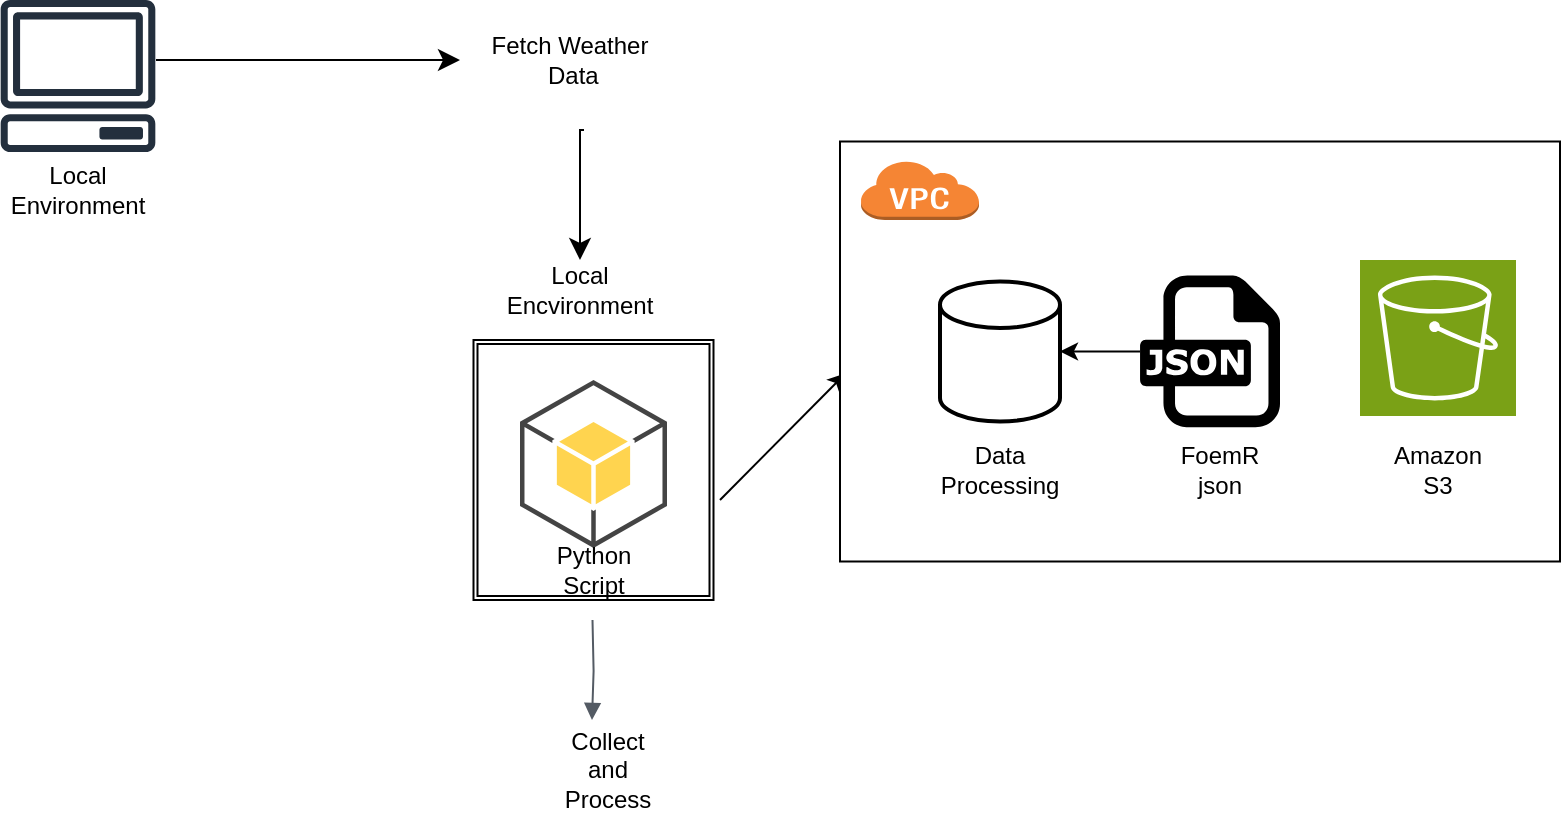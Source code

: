 <mxfile version="26.0.4">
  <diagram name="Page-1" id="HHapLnrhqVXgyaW970ha">
    <mxGraphModel dx="1478" dy="829" grid="1" gridSize="10" guides="1" tooltips="1" connect="1" arrows="1" fold="1" page="1" pageScale="1" pageWidth="827" pageHeight="1169" math="0" shadow="0">
      <root>
        <mxCell id="0" />
        <mxCell id="1" parent="0" />
        <mxCell id="KP41fs4jYL8HxBQTLFU0-1" value="" style="sketch=0;outlineConnect=0;fontColor=#232F3E;gradientColor=none;fillColor=#232F3D;strokeColor=none;dashed=0;verticalLabelPosition=bottom;verticalAlign=top;align=center;html=1;fontSize=12;fontStyle=0;aspect=fixed;pointerEvents=1;shape=mxgraph.aws4.client;" vertex="1" parent="1">
          <mxGeometry x="20" y="200" width="78" height="76" as="geometry" />
        </mxCell>
        <mxCell id="KP41fs4jYL8HxBQTLFU0-7" value="Fetch Weather&lt;div&gt;&lt;span style=&quot;background-color: transparent; color: light-dark(rgb(0, 0, 0), rgb(255, 255, 255));&quot;&gt;&amp;nbsp;Data&lt;/span&gt;&lt;/div&gt;" style="text;strokeColor=none;align=center;fillColor=none;html=1;verticalAlign=middle;whiteSpace=wrap;rounded=0;" vertex="1" parent="1">
          <mxGeometry x="250" y="200" width="110" height="60" as="geometry" />
        </mxCell>
        <mxCell id="KP41fs4jYL8HxBQTLFU0-12" value="" style="edgeStyle=segmentEdgeStyle;endArrow=classic;html=1;curved=0;rounded=0;endSize=8;startSize=8;" edge="1" parent="1" target="KP41fs4jYL8HxBQTLFU0-7">
          <mxGeometry width="50" height="50" relative="1" as="geometry">
            <mxPoint x="98" y="230" as="sourcePoint" />
            <mxPoint x="210" y="210" as="targetPoint" />
          </mxGeometry>
        </mxCell>
        <mxCell id="KP41fs4jYL8HxBQTLFU0-13" value="" style="edgeStyle=segmentEdgeStyle;endArrow=classic;html=1;curved=0;rounded=0;endSize=8;startSize=8;" edge="1" parent="1">
          <mxGeometry width="50" height="50" relative="1" as="geometry">
            <mxPoint x="312" y="265" as="sourcePoint" />
            <mxPoint x="310" y="330" as="targetPoint" />
            <Array as="points">
              <mxPoint x="310" y="265" />
            </Array>
          </mxGeometry>
        </mxCell>
        <mxCell id="KP41fs4jYL8HxBQTLFU0-17" value="Text" style="edgeLabel;html=1;align=center;verticalAlign=middle;resizable=0;points=[];" vertex="1" connectable="0" parent="KP41fs4jYL8HxBQTLFU0-13">
          <mxGeometry x="-0.94" y="-3" relative="1" as="geometry">
            <mxPoint x="-7" y="185" as="offset" />
          </mxGeometry>
        </mxCell>
        <mxCell id="KP41fs4jYL8HxBQTLFU0-14" value="" style="shape=ext;double=1;rounded=0;whiteSpace=wrap;html=1;" vertex="1" parent="1">
          <mxGeometry x="256.75" y="370" width="120" height="130" as="geometry" />
        </mxCell>
        <mxCell id="KP41fs4jYL8HxBQTLFU0-15" value="" style="outlineConnect=0;dashed=0;verticalLabelPosition=bottom;verticalAlign=top;align=center;html=1;shape=mxgraph.aws3.android;fillColor=#FFD44F;gradientColor=none;" vertex="1" parent="1">
          <mxGeometry x="280" y="390" width="73.5" height="84" as="geometry" />
        </mxCell>
        <mxCell id="KP41fs4jYL8HxBQTLFU0-18" value="Python Script" style="text;strokeColor=none;align=center;fillColor=none;html=1;verticalAlign=middle;whiteSpace=wrap;rounded=0;" vertex="1" parent="1">
          <mxGeometry x="286.75" y="470" width="60" height="30" as="geometry" />
        </mxCell>
        <mxCell id="KP41fs4jYL8HxBQTLFU0-19" value="Local Encvironment" style="text;strokeColor=none;align=center;fillColor=none;html=1;verticalAlign=middle;whiteSpace=wrap;rounded=0;" vertex="1" parent="1">
          <mxGeometry x="280" y="330" width="60" height="30" as="geometry" />
        </mxCell>
        <mxCell id="KP41fs4jYL8HxBQTLFU0-32" value="" style="edgeStyle=orthogonalEdgeStyle;html=1;endArrow=block;elbow=vertical;startArrow=none;endFill=1;strokeColor=#545B64;rounded=0;" edge="1" parent="1">
          <mxGeometry width="100" relative="1" as="geometry">
            <mxPoint x="316.25" y="510" as="sourcePoint" />
            <mxPoint x="316" y="560" as="targetPoint" />
          </mxGeometry>
        </mxCell>
        <mxCell id="KP41fs4jYL8HxBQTLFU0-33" value="Collect and Process" style="text;strokeColor=none;align=center;fillColor=none;html=1;verticalAlign=middle;whiteSpace=wrap;rounded=0;" vertex="1" parent="1">
          <mxGeometry x="294" y="570" width="60" height="30" as="geometry" />
        </mxCell>
        <mxCell id="KP41fs4jYL8HxBQTLFU0-35" value="" style="edgeStyle=none;orthogonalLoop=1;jettySize=auto;html=1;rounded=0;entryX=0.008;entryY=0.552;entryDx=0;entryDy=0;entryPerimeter=0;" edge="1" parent="1" target="KP41fs4jYL8HxBQTLFU0-51">
          <mxGeometry width="100" relative="1" as="geometry">
            <mxPoint x="380" y="450" as="sourcePoint" />
            <mxPoint x="490" y="360" as="targetPoint" />
            <Array as="points" />
          </mxGeometry>
        </mxCell>
        <mxCell id="KP41fs4jYL8HxBQTLFU0-51" value="" style="verticalLabelPosition=bottom;verticalAlign=top;html=1;shape=mxgraph.basic.rect;fillColor2=none;strokeWidth=1;size=0;indent=5;" vertex="1" parent="1">
          <mxGeometry x="440" y="270.7" width="360" height="210" as="geometry" />
        </mxCell>
        <mxCell id="KP41fs4jYL8HxBQTLFU0-53" value="" style="strokeWidth=2;html=1;shape=mxgraph.flowchart.database;whiteSpace=wrap;" vertex="1" parent="1">
          <mxGeometry x="490" y="340.7" width="60" height="70" as="geometry" />
        </mxCell>
        <mxCell id="KP41fs4jYL8HxBQTLFU0-56" value="" style="sketch=0;points=[[0,0,0],[0.25,0,0],[0.5,0,0],[0.75,0,0],[1,0,0],[0,1,0],[0.25,1,0],[0.5,1,0],[0.75,1,0],[1,1,0],[0,0.25,0],[0,0.5,0],[0,0.75,0],[1,0.25,0],[1,0.5,0],[1,0.75,0]];outlineConnect=0;fontColor=#232F3E;fillColor=#7AA116;strokeColor=#ffffff;dashed=0;verticalLabelPosition=bottom;verticalAlign=top;align=center;html=1;fontSize=12;fontStyle=0;aspect=fixed;shape=mxgraph.aws4.resourceIcon;resIcon=mxgraph.aws4.s3;" vertex="1" parent="1">
          <mxGeometry x="700" y="330" width="78" height="78" as="geometry" />
        </mxCell>
        <mxCell id="KP41fs4jYL8HxBQTLFU0-57" value="" style="endArrow=classic;html=1;rounded=0;" edge="1" parent="1" target="KP41fs4jYL8HxBQTLFU0-55">
          <mxGeometry width="50" height="50" relative="1" as="geometry">
            <mxPoint x="590" y="381.99" as="sourcePoint" />
            <mxPoint x="630" y="381.99" as="targetPoint" />
            <Array as="points" />
          </mxGeometry>
        </mxCell>
        <mxCell id="KP41fs4jYL8HxBQTLFU0-66" value="" style="edgeStyle=orthogonalEdgeStyle;rounded=0;orthogonalLoop=1;jettySize=auto;html=1;" edge="1" parent="1" source="KP41fs4jYL8HxBQTLFU0-55" target="KP41fs4jYL8HxBQTLFU0-53">
          <mxGeometry relative="1" as="geometry" />
        </mxCell>
        <mxCell id="KP41fs4jYL8HxBQTLFU0-55" value="" style="dashed=0;outlineConnect=0;html=1;align=center;labelPosition=center;verticalLabelPosition=bottom;verticalAlign=top;shape=mxgraph.weblogos.json" vertex="1" parent="1">
          <mxGeometry x="590" y="337.8" width="70" height="75.8" as="geometry" />
        </mxCell>
        <mxCell id="KP41fs4jYL8HxBQTLFU0-59" value="Data Processing" style="text;strokeColor=none;align=center;fillColor=none;html=1;verticalAlign=middle;whiteSpace=wrap;rounded=0;" vertex="1" parent="1">
          <mxGeometry x="490" y="420" width="60" height="30" as="geometry" />
        </mxCell>
        <mxCell id="KP41fs4jYL8HxBQTLFU0-60" value="FoemR json" style="text;strokeColor=none;align=center;fillColor=none;html=1;verticalAlign=middle;whiteSpace=wrap;rounded=0;" vertex="1" parent="1">
          <mxGeometry x="600" y="420" width="60" height="30" as="geometry" />
        </mxCell>
        <mxCell id="KP41fs4jYL8HxBQTLFU0-61" value="Amazon S3" style="text;strokeColor=none;align=center;fillColor=none;html=1;verticalAlign=middle;whiteSpace=wrap;rounded=0;" vertex="1" parent="1">
          <mxGeometry x="709" y="420" width="60" height="30" as="geometry" />
        </mxCell>
        <mxCell id="KP41fs4jYL8HxBQTLFU0-62" value="" style="outlineConnect=0;dashed=0;verticalLabelPosition=bottom;verticalAlign=top;align=center;html=1;shape=mxgraph.aws3.virtual_private_cloud;fillColor=#F58534;gradientColor=none;" vertex="1" parent="1">
          <mxGeometry x="450" y="280" width="59.5" height="30" as="geometry" />
        </mxCell>
        <mxCell id="KP41fs4jYL8HxBQTLFU0-63" value="Local Environment" style="text;strokeColor=none;align=center;fillColor=none;html=1;verticalAlign=middle;whiteSpace=wrap;rounded=0;" vertex="1" parent="1">
          <mxGeometry x="29" y="280" width="60" height="30" as="geometry" />
        </mxCell>
      </root>
    </mxGraphModel>
  </diagram>
</mxfile>
